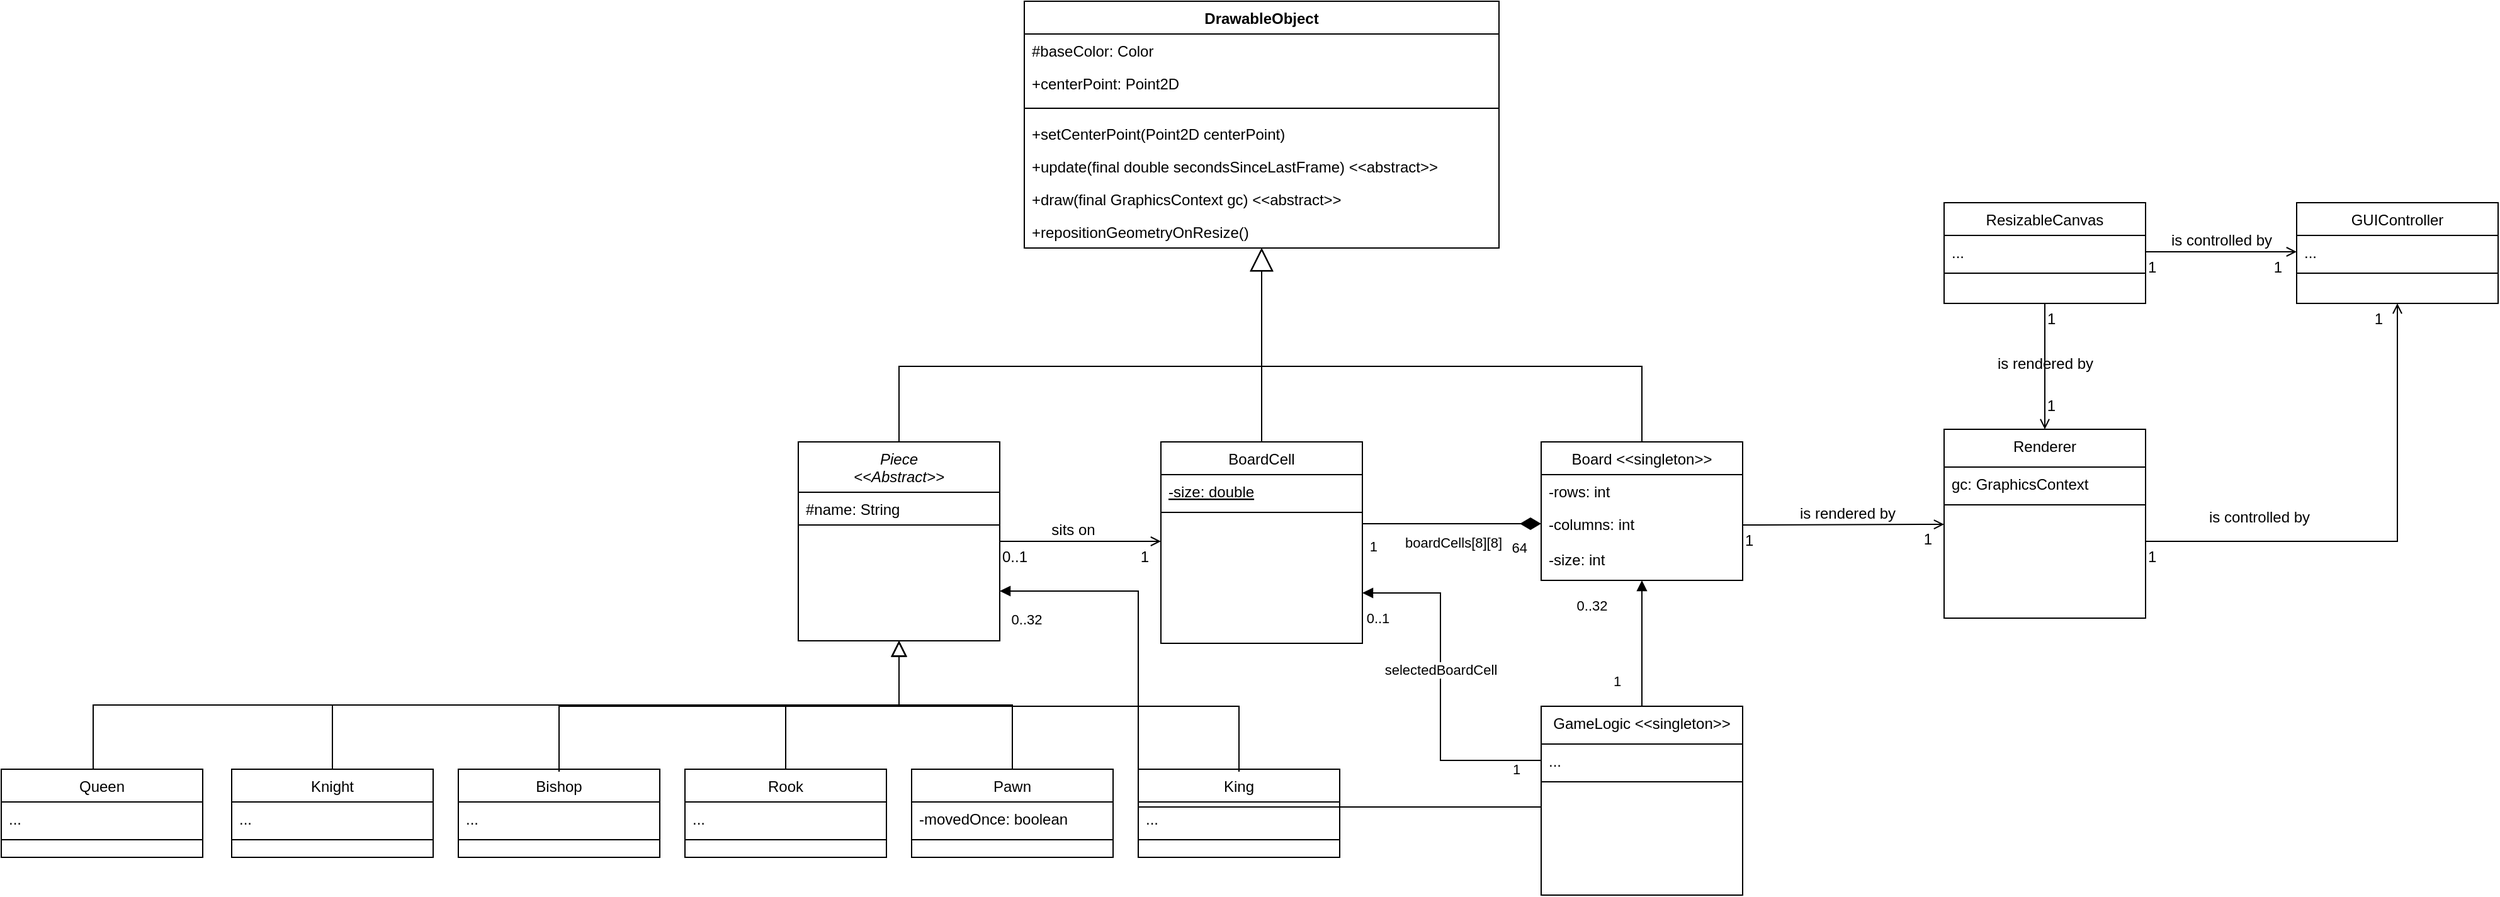 <mxfile version="13.9.9" type="device"><diagram id="C5RBs43oDa-KdzZeNtuy" name="Page-1"><mxGraphModel dx="2249" dy="1991" grid="1" gridSize="10" guides="1" tooltips="1" connect="1" arrows="1" fold="1" page="1" pageScale="1" pageWidth="827" pageHeight="1169" math="0" shadow="0"><root><mxCell id="WIyWlLk6GJQsqaUBKTNV-0"/><mxCell id="WIyWlLk6GJQsqaUBKTNV-1" parent="WIyWlLk6GJQsqaUBKTNV-0"/><mxCell id="zkfFHV4jXpPFQw0GAbJ--0" value="Piece &#10;&lt;&lt;Abstract&gt;&gt;" style="swimlane;fontStyle=2;align=center;verticalAlign=top;childLayout=stackLayout;horizontal=1;startSize=40;horizontalStack=0;resizeParent=1;resizeLast=0;collapsible=1;marginBottom=0;rounded=0;shadow=0;strokeWidth=1;" parent="WIyWlLk6GJQsqaUBKTNV-1" vertex="1"><mxGeometry x="220" y="120" width="160" height="158" as="geometry"><mxRectangle x="230" y="140" width="160" height="26" as="alternateBounds"/></mxGeometry></mxCell><mxCell id="zkfFHV4jXpPFQw0GAbJ--1" value="#name: String" style="text;align=left;verticalAlign=top;spacingLeft=4;spacingRight=4;overflow=hidden;rotatable=0;points=[[0,0.5],[1,0.5]];portConstraint=eastwest;" parent="zkfFHV4jXpPFQw0GAbJ--0" vertex="1"><mxGeometry y="40" width="160" height="22" as="geometry"/></mxCell><mxCell id="zkfFHV4jXpPFQw0GAbJ--4" value="" style="line;html=1;strokeWidth=1;align=left;verticalAlign=middle;spacingTop=-1;spacingLeft=3;spacingRight=3;rotatable=0;labelPosition=right;points=[];portConstraint=eastwest;" parent="zkfFHV4jXpPFQw0GAbJ--0" vertex="1"><mxGeometry y="62" width="160" height="8" as="geometry"/></mxCell><mxCell id="zkfFHV4jXpPFQw0GAbJ--12" value="" style="endArrow=block;endSize=10;endFill=0;shadow=0;strokeWidth=1;rounded=0;edgeStyle=elbowEdgeStyle;elbow=vertical;exitX=0.5;exitY=0;exitDx=0;exitDy=0;entryX=0.5;entryY=1;entryDx=0;entryDy=0;" parent="WIyWlLk6GJQsqaUBKTNV-1" source="e4sipCeBnotGjFMHVq3c-21" target="zkfFHV4jXpPFQw0GAbJ--0" edge="1"><mxGeometry width="160" relative="1" as="geometry"><mxPoint x="200" y="380" as="sourcePoint"/><mxPoint x="380" y="300" as="targetPoint"/></mxGeometry></mxCell><mxCell id="zkfFHV4jXpPFQw0GAbJ--13" value="Pawn" style="swimlane;fontStyle=0;align=center;verticalAlign=top;childLayout=stackLayout;horizontal=1;startSize=26;horizontalStack=0;resizeParent=1;resizeLast=0;collapsible=1;marginBottom=0;rounded=0;shadow=0;strokeWidth=1;" parent="WIyWlLk6GJQsqaUBKTNV-1" vertex="1"><mxGeometry x="310" y="380" width="160" height="70" as="geometry"><mxRectangle x="340" y="380" width="170" height="26" as="alternateBounds"/></mxGeometry></mxCell><mxCell id="zkfFHV4jXpPFQw0GAbJ--14" value="-movedOnce: boolean" style="text;align=left;verticalAlign=top;spacingLeft=4;spacingRight=4;overflow=hidden;rotatable=0;points=[[0,0.5],[1,0.5]];portConstraint=eastwest;" parent="zkfFHV4jXpPFQw0GAbJ--13" vertex="1"><mxGeometry y="26" width="160" height="26" as="geometry"/></mxCell><mxCell id="zkfFHV4jXpPFQw0GAbJ--15" value="" style="line;html=1;strokeWidth=1;align=left;verticalAlign=middle;spacingTop=-1;spacingLeft=3;spacingRight=3;rotatable=0;labelPosition=right;points=[];portConstraint=eastwest;" parent="zkfFHV4jXpPFQw0GAbJ--13" vertex="1"><mxGeometry y="52" width="160" height="8" as="geometry"/></mxCell><mxCell id="zkfFHV4jXpPFQw0GAbJ--16" value="" style="endArrow=block;endSize=10;endFill=0;shadow=0;strokeWidth=1;rounded=0;edgeStyle=elbowEdgeStyle;elbow=vertical;" parent="WIyWlLk6GJQsqaUBKTNV-1" source="zkfFHV4jXpPFQw0GAbJ--13" target="zkfFHV4jXpPFQw0GAbJ--0" edge="1"><mxGeometry width="160" relative="1" as="geometry"><mxPoint x="210" y="393" as="sourcePoint"/><mxPoint x="310" y="291" as="targetPoint"/></mxGeometry></mxCell><mxCell id="zkfFHV4jXpPFQw0GAbJ--17" value="BoardCell" style="swimlane;fontStyle=0;align=center;verticalAlign=top;childLayout=stackLayout;horizontal=1;startSize=26;horizontalStack=0;resizeParent=1;resizeLast=0;collapsible=1;marginBottom=0;rounded=0;shadow=0;strokeWidth=1;" parent="WIyWlLk6GJQsqaUBKTNV-1" vertex="1"><mxGeometry x="508" y="120" width="160" height="160" as="geometry"><mxRectangle x="508" y="120" width="160" height="26" as="alternateBounds"/></mxGeometry></mxCell><mxCell id="tJk98BJEWAHccmxjgt7--0" value="-size: double" style="text;align=left;verticalAlign=top;spacingLeft=4;spacingRight=4;overflow=hidden;rotatable=0;points=[[0,0.5],[1,0.5]];portConstraint=eastwest;fontStyle=4" parent="zkfFHV4jXpPFQw0GAbJ--17" vertex="1"><mxGeometry y="26" width="160" height="26" as="geometry"/></mxCell><mxCell id="zkfFHV4jXpPFQw0GAbJ--23" value="" style="line;html=1;strokeWidth=1;align=left;verticalAlign=middle;spacingTop=-1;spacingLeft=3;spacingRight=3;rotatable=0;labelPosition=right;points=[];portConstraint=eastwest;" parent="zkfFHV4jXpPFQw0GAbJ--17" vertex="1"><mxGeometry y="52" width="160" height="8" as="geometry"/></mxCell><mxCell id="zkfFHV4jXpPFQw0GAbJ--26" value="" style="endArrow=open;shadow=0;strokeWidth=1;rounded=0;endFill=1;edgeStyle=elbowEdgeStyle;elbow=vertical;" parent="WIyWlLk6GJQsqaUBKTNV-1" source="zkfFHV4jXpPFQw0GAbJ--0" target="zkfFHV4jXpPFQw0GAbJ--17" edge="1"><mxGeometry x="0.5" y="41" relative="1" as="geometry"><mxPoint x="380" y="192" as="sourcePoint"/><mxPoint x="540" y="192" as="targetPoint"/><mxPoint x="-40" y="32" as="offset"/></mxGeometry></mxCell><mxCell id="zkfFHV4jXpPFQw0GAbJ--27" value="0..1" style="resizable=0;align=left;verticalAlign=bottom;labelBackgroundColor=none;fontSize=12;" parent="zkfFHV4jXpPFQw0GAbJ--26" connectable="0" vertex="1"><mxGeometry x="-1" relative="1" as="geometry"><mxPoint y="21" as="offset"/></mxGeometry></mxCell><mxCell id="zkfFHV4jXpPFQw0GAbJ--28" value="1" style="resizable=0;align=right;verticalAlign=bottom;labelBackgroundColor=none;fontSize=12;" parent="zkfFHV4jXpPFQw0GAbJ--26" connectable="0" vertex="1"><mxGeometry x="1" relative="1" as="geometry"><mxPoint x="-8" y="21" as="offset"/></mxGeometry></mxCell><mxCell id="zkfFHV4jXpPFQw0GAbJ--29" value="sits on" style="text;html=1;resizable=0;points=[];;align=center;verticalAlign=middle;labelBackgroundColor=none;rounded=0;shadow=0;strokeWidth=1;fontSize=12;" parent="zkfFHV4jXpPFQw0GAbJ--26" vertex="1" connectable="0"><mxGeometry x="0.5" y="49" relative="1" as="geometry"><mxPoint x="-38" y="40" as="offset"/></mxGeometry></mxCell><mxCell id="e4sipCeBnotGjFMHVq3c-2" value="Board &lt;&lt;singleton&gt;&gt;" style="swimlane;fontStyle=0;align=center;verticalAlign=top;childLayout=stackLayout;horizontal=1;startSize=26;horizontalStack=0;resizeParent=1;resizeParentMax=0;resizeLast=0;collapsible=1;marginBottom=0;" parent="WIyWlLk6GJQsqaUBKTNV-1" vertex="1"><mxGeometry x="810" y="120" width="160" height="110" as="geometry"><mxRectangle x="720" y="120" width="80" height="30" as="alternateBounds"/></mxGeometry></mxCell><mxCell id="e4sipCeBnotGjFMHVq3c-3" value="-rows: int" style="text;strokeColor=none;fillColor=none;align=left;verticalAlign=top;spacingLeft=4;spacingRight=4;overflow=hidden;rotatable=0;points=[[0,0.5],[1,0.5]];portConstraint=eastwest;" parent="e4sipCeBnotGjFMHVq3c-2" vertex="1"><mxGeometry y="26" width="160" height="26" as="geometry"/></mxCell><mxCell id="e4sipCeBnotGjFMHVq3c-7" value="-columns: int" style="text;strokeColor=none;fillColor=none;align=left;verticalAlign=top;spacingLeft=4;spacingRight=4;overflow=hidden;rotatable=0;points=[[0,0.5],[1,0.5]];portConstraint=eastwest;" parent="e4sipCeBnotGjFMHVq3c-2" vertex="1"><mxGeometry y="52" width="160" height="28" as="geometry"/></mxCell><mxCell id="FjqEkyVxUb3CSeLvZG4e-0" value="-size: int" style="text;strokeColor=none;fillColor=none;align=left;verticalAlign=top;spacingLeft=4;spacingRight=4;overflow=hidden;rotatable=0;points=[[0,0.5],[1,0.5]];portConstraint=eastwest;" parent="e4sipCeBnotGjFMHVq3c-2" vertex="1"><mxGeometry y="80" width="160" height="30" as="geometry"/></mxCell><mxCell id="e4sipCeBnotGjFMHVq3c-8" value="boardCells[8][8]" style="endArrow=none;html=1;endSize=12;startArrow=diamondThin;startSize=14;startFill=1;edgeStyle=orthogonalEdgeStyle;entryX=1;entryY=0.5;entryDx=0;entryDy=0;rounded=0;endFill=0;" parent="WIyWlLk6GJQsqaUBKTNV-1" edge="1"><mxGeometry x="-0.014" y="15" relative="1" as="geometry"><mxPoint x="810" y="185" as="sourcePoint"/><mxPoint x="668" y="185" as="targetPoint"/><mxPoint as="offset"/></mxGeometry></mxCell><mxCell id="e4sipCeBnotGjFMHVq3c-10" value="1" style="edgeLabel;resizable=0;html=1;align=right;verticalAlign=top;" parent="e4sipCeBnotGjFMHVq3c-8" connectable="0" vertex="1"><mxGeometry x="1" relative="1" as="geometry"><mxPoint x="12" y="5" as="offset"/></mxGeometry></mxCell><mxCell id="e4sipCeBnotGjFMHVq3c-11" value="64" style="edgeLabel;resizable=0;html=1;align=right;verticalAlign=top;" parent="WIyWlLk6GJQsqaUBKTNV-1" connectable="0" vertex="1"><mxGeometry x="690" y="200" as="geometry"><mxPoint x="109" y="-9" as="offset"/></mxGeometry></mxCell><mxCell id="e4sipCeBnotGjFMHVq3c-14" value="" style="endArrow=block;endSize=16;endFill=0;html=1;rounded=0;exitX=0.5;exitY=0;exitDx=0;exitDy=0;entryX=0.5;entryY=1;entryDx=0;entryDy=0;" parent="WIyWlLk6GJQsqaUBKTNV-1" source="zkfFHV4jXpPFQw0GAbJ--17" target="FjqEkyVxUb3CSeLvZG4e-1" edge="1"><mxGeometry width="160" relative="1" as="geometry"><mxPoint x="550" y="50" as="sourcePoint"/><mxPoint x="588" y="-30" as="targetPoint"/><Array as="points"><mxPoint x="588" y="70"/></Array></mxGeometry></mxCell><mxCell id="e4sipCeBnotGjFMHVq3c-15" value="" style="endArrow=block;endSize=16;endFill=0;html=1;rounded=0;exitX=0.5;exitY=0;exitDx=0;exitDy=0;entryX=0.5;entryY=1;entryDx=0;entryDy=0;" parent="WIyWlLk6GJQsqaUBKTNV-1" source="e4sipCeBnotGjFMHVq3c-2" target="FjqEkyVxUb3CSeLvZG4e-1" edge="1"><mxGeometry x="-0.052" width="160" relative="1" as="geometry"><mxPoint x="598" y="130" as="sourcePoint"/><mxPoint x="590" y="-30" as="targetPoint"/><Array as="points"><mxPoint x="890" y="60"/><mxPoint x="588" y="60"/></Array><mxPoint as="offset"/></mxGeometry></mxCell><mxCell id="e4sipCeBnotGjFMHVq3c-17" value="" style="endArrow=block;endSize=16;endFill=0;html=1;rounded=0;exitX=0.5;exitY=0;exitDx=0;exitDy=0;entryX=0.5;entryY=1;entryDx=0;entryDy=0;" parent="WIyWlLk6GJQsqaUBKTNV-1" source="zkfFHV4jXpPFQw0GAbJ--0" target="FjqEkyVxUb3CSeLvZG4e-1" edge="1"><mxGeometry x="-0.052" width="160" relative="1" as="geometry"><mxPoint x="290" y="80" as="sourcePoint"/><mxPoint x="588" y="-30" as="targetPoint"/><Array as="points"><mxPoint x="300" y="60"/><mxPoint x="588" y="60"/></Array><mxPoint as="offset"/></mxGeometry></mxCell><mxCell id="e4sipCeBnotGjFMHVq3c-21" value="Rook" style="swimlane;fontStyle=0;align=center;verticalAlign=top;childLayout=stackLayout;horizontal=1;startSize=26;horizontalStack=0;resizeParent=1;resizeLast=0;collapsible=1;marginBottom=0;rounded=0;shadow=0;strokeWidth=1;" parent="WIyWlLk6GJQsqaUBKTNV-1" vertex="1"><mxGeometry x="130" y="380" width="160" height="70" as="geometry"><mxRectangle x="340" y="380" width="170" height="26" as="alternateBounds"/></mxGeometry></mxCell><mxCell id="e4sipCeBnotGjFMHVq3c-22" value="..." style="text;align=left;verticalAlign=top;spacingLeft=4;spacingRight=4;overflow=hidden;rotatable=0;points=[[0,0.5],[1,0.5]];portConstraint=eastwest;" parent="e4sipCeBnotGjFMHVq3c-21" vertex="1"><mxGeometry y="26" width="160" height="26" as="geometry"/></mxCell><mxCell id="e4sipCeBnotGjFMHVq3c-23" value="" style="line;html=1;strokeWidth=1;align=left;verticalAlign=middle;spacingTop=-1;spacingLeft=3;spacingRight=3;rotatable=0;labelPosition=right;points=[];portConstraint=eastwest;" parent="e4sipCeBnotGjFMHVq3c-21" vertex="1"><mxGeometry y="52" width="160" height="8" as="geometry"/></mxCell><mxCell id="FjqEkyVxUb3CSeLvZG4e-1" value="DrawableObject" style="swimlane;fontStyle=1;align=center;verticalAlign=top;childLayout=stackLayout;horizontal=1;startSize=26;horizontalStack=0;resizeParent=1;resizeParentMax=0;resizeLast=0;collapsible=1;marginBottom=0;" parent="WIyWlLk6GJQsqaUBKTNV-1" vertex="1"><mxGeometry x="399.5" y="-230" width="377" height="196" as="geometry"><mxRectangle x="720" y="120" width="80" height="30" as="alternateBounds"/></mxGeometry></mxCell><mxCell id="FjqEkyVxUb3CSeLvZG4e-2" value="#baseColor: Color" style="text;strokeColor=none;fillColor=none;align=left;verticalAlign=top;spacingLeft=4;spacingRight=4;overflow=hidden;rotatable=0;points=[[0,0.5],[1,0.5]];portConstraint=eastwest;" parent="FjqEkyVxUb3CSeLvZG4e-1" vertex="1"><mxGeometry y="26" width="377" height="26" as="geometry"/></mxCell><mxCell id="FjqEkyVxUb3CSeLvZG4e-7" value="+centerPoint: Point2D" style="text;strokeColor=none;fillColor=none;align=left;verticalAlign=top;spacingLeft=4;spacingRight=4;overflow=hidden;rotatable=0;points=[[0,0.5],[1,0.5]];portConstraint=eastwest;" parent="FjqEkyVxUb3CSeLvZG4e-1" vertex="1"><mxGeometry y="52" width="377" height="26" as="geometry"/></mxCell><mxCell id="FjqEkyVxUb3CSeLvZG4e-6" value="" style="line;strokeWidth=1;fillColor=none;align=left;verticalAlign=middle;spacingTop=-1;spacingLeft=3;spacingRight=3;rotatable=0;labelPosition=right;points=[];portConstraint=eastwest;strokeColor=inherit;" parent="FjqEkyVxUb3CSeLvZG4e-1" vertex="1"><mxGeometry y="78" width="377" height="14" as="geometry"/></mxCell><mxCell id="2lptloFjQLwmeMQyoOfx-1" value="+setCenterPoint(Point2D centerPoint)" style="text;strokeColor=none;fillColor=none;align=left;verticalAlign=top;spacingLeft=4;spacingRight=4;overflow=hidden;rotatable=0;points=[[0,0.5],[1,0.5]];portConstraint=eastwest;" parent="FjqEkyVxUb3CSeLvZG4e-1" vertex="1"><mxGeometry y="92" width="377" height="26" as="geometry"/></mxCell><mxCell id="2lptloFjQLwmeMQyoOfx-2" value="+update(final double secondsSinceLastFrame) &lt;&lt;abstract&gt;&gt;" style="text;strokeColor=none;fillColor=none;align=left;verticalAlign=top;spacingLeft=4;spacingRight=4;overflow=hidden;rotatable=0;points=[[0,0.5],[1,0.5]];portConstraint=eastwest;" parent="FjqEkyVxUb3CSeLvZG4e-1" vertex="1"><mxGeometry y="118" width="377" height="26" as="geometry"/></mxCell><mxCell id="2lptloFjQLwmeMQyoOfx-4" value="+draw(final GraphicsContext gc) &lt;&lt;abstract&gt;&gt;" style="text;strokeColor=none;fillColor=none;align=left;verticalAlign=top;spacingLeft=4;spacingRight=4;overflow=hidden;rotatable=0;points=[[0,0.5],[1,0.5]];portConstraint=eastwest;" parent="FjqEkyVxUb3CSeLvZG4e-1" vertex="1"><mxGeometry y="144" width="377" height="26" as="geometry"/></mxCell><mxCell id="2lptloFjQLwmeMQyoOfx-5" value="+repositionGeometryOnResize()" style="text;strokeColor=none;fillColor=none;align=left;verticalAlign=top;spacingLeft=4;spacingRight=4;overflow=hidden;rotatable=0;points=[[0,0.5],[1,0.5]];portConstraint=eastwest;" parent="FjqEkyVxUb3CSeLvZG4e-1" vertex="1"><mxGeometry y="170" width="377" height="26" as="geometry"/></mxCell><mxCell id="FjqEkyVxUb3CSeLvZG4e-15" value="Renderer" style="swimlane;fontStyle=0;align=center;verticalAlign=top;childLayout=stackLayout;horizontal=1;startSize=30;horizontalStack=0;resizeParent=1;resizeLast=0;collapsible=1;marginBottom=0;rounded=0;shadow=0;strokeWidth=1;" parent="WIyWlLk6GJQsqaUBKTNV-1" vertex="1"><mxGeometry x="1130" y="110" width="160" height="150" as="geometry"><mxRectangle x="508" y="120" width="160" height="26" as="alternateBounds"/></mxGeometry></mxCell><mxCell id="FjqEkyVxUb3CSeLvZG4e-16" value="gc: GraphicsContext" style="text;align=left;verticalAlign=top;spacingLeft=4;spacingRight=4;overflow=hidden;rotatable=0;points=[[0,0.5],[1,0.5]];portConstraint=eastwest;" parent="FjqEkyVxUb3CSeLvZG4e-15" vertex="1"><mxGeometry y="30" width="160" height="26" as="geometry"/></mxCell><mxCell id="FjqEkyVxUb3CSeLvZG4e-19" value="" style="line;html=1;strokeWidth=1;align=left;verticalAlign=middle;spacingTop=-1;spacingLeft=3;spacingRight=3;rotatable=0;labelPosition=right;points=[];portConstraint=eastwest;" parent="FjqEkyVxUb3CSeLvZG4e-15" vertex="1"><mxGeometry y="56" width="160" height="8" as="geometry"/></mxCell><mxCell id="FjqEkyVxUb3CSeLvZG4e-20" value="" style="endArrow=open;shadow=0;strokeWidth=1;rounded=0;endFill=1;edgeStyle=elbowEdgeStyle;elbow=vertical;exitX=1;exitY=0.5;exitDx=0;exitDy=0;entryX=0;entryY=0.5;entryDx=0;entryDy=0;" parent="WIyWlLk6GJQsqaUBKTNV-1" source="e4sipCeBnotGjFMHVq3c-7" target="FjqEkyVxUb3CSeLvZG4e-15" edge="1"><mxGeometry x="0.5" y="41" relative="1" as="geometry"><mxPoint x="970" y="180" as="sourcePoint"/><mxPoint x="1080" y="160" as="targetPoint"/><mxPoint x="-40" y="32" as="offset"/></mxGeometry></mxCell><mxCell id="FjqEkyVxUb3CSeLvZG4e-21" value="1" style="resizable=0;align=left;verticalAlign=bottom;labelBackgroundColor=none;fontSize=12;" parent="FjqEkyVxUb3CSeLvZG4e-20" connectable="0" vertex="1"><mxGeometry x="-1" relative="1" as="geometry"><mxPoint y="21" as="offset"/></mxGeometry></mxCell><mxCell id="FjqEkyVxUb3CSeLvZG4e-22" value="1" style="resizable=0;align=right;verticalAlign=bottom;labelBackgroundColor=none;fontSize=12;" parent="FjqEkyVxUb3CSeLvZG4e-20" connectable="0" vertex="1"><mxGeometry x="1" relative="1" as="geometry"><mxPoint x="-8" y="21" as="offset"/></mxGeometry></mxCell><mxCell id="FjqEkyVxUb3CSeLvZG4e-23" value="is rendered by" style="text;html=1;resizable=0;points=[];;align=center;verticalAlign=middle;labelBackgroundColor=none;rounded=0;shadow=0;strokeWidth=1;fontSize=12;" parent="FjqEkyVxUb3CSeLvZG4e-20" vertex="1" connectable="0"><mxGeometry x="0.5" y="49" relative="1" as="geometry"><mxPoint x="-38" y="40" as="offset"/></mxGeometry></mxCell><mxCell id="FjqEkyVxUb3CSeLvZG4e-24" value="ResizableCanvas" style="swimlane;fontStyle=0;align=center;verticalAlign=top;childLayout=stackLayout;horizontal=1;startSize=26;horizontalStack=0;resizeParent=1;resizeLast=0;collapsible=1;marginBottom=0;rounded=0;shadow=0;strokeWidth=1;" parent="WIyWlLk6GJQsqaUBKTNV-1" vertex="1"><mxGeometry x="1130" y="-70" width="160" height="80" as="geometry"><mxRectangle x="508" y="120" width="160" height="26" as="alternateBounds"/></mxGeometry></mxCell><mxCell id="FjqEkyVxUb3CSeLvZG4e-25" value="..." style="text;align=left;verticalAlign=top;spacingLeft=4;spacingRight=4;overflow=hidden;rotatable=0;points=[[0,0.5],[1,0.5]];portConstraint=eastwest;" parent="FjqEkyVxUb3CSeLvZG4e-24" vertex="1"><mxGeometry y="26" width="160" height="26" as="geometry"/></mxCell><mxCell id="FjqEkyVxUb3CSeLvZG4e-26" value="" style="line;html=1;strokeWidth=1;align=left;verticalAlign=middle;spacingTop=-1;spacingLeft=3;spacingRight=3;rotatable=0;labelPosition=right;points=[];portConstraint=eastwest;" parent="FjqEkyVxUb3CSeLvZG4e-24" vertex="1"><mxGeometry y="52" width="160" height="8" as="geometry"/></mxCell><mxCell id="FjqEkyVxUb3CSeLvZG4e-27" value="" style="endArrow=open;shadow=0;strokeWidth=1;rounded=0;endFill=1;edgeStyle=elbowEdgeStyle;elbow=vertical;exitX=0.5;exitY=1;exitDx=0;exitDy=0;entryX=0.5;entryY=0;entryDx=0;entryDy=0;" parent="WIyWlLk6GJQsqaUBKTNV-1" source="FjqEkyVxUb3CSeLvZG4e-24" target="FjqEkyVxUb3CSeLvZG4e-15" edge="1"><mxGeometry x="0.5" y="41" relative="1" as="geometry"><mxPoint x="960" y="20" as="sourcePoint"/><mxPoint x="1120" y="20" as="targetPoint"/><mxPoint x="-40" y="32" as="offset"/></mxGeometry></mxCell><mxCell id="FjqEkyVxUb3CSeLvZG4e-28" value="1" style="resizable=0;align=left;verticalAlign=bottom;labelBackgroundColor=none;fontSize=12;" parent="FjqEkyVxUb3CSeLvZG4e-27" connectable="0" vertex="1"><mxGeometry x="-1" relative="1" as="geometry"><mxPoint y="21" as="offset"/></mxGeometry></mxCell><mxCell id="FjqEkyVxUb3CSeLvZG4e-29" value="1" style="resizable=0;align=right;verticalAlign=bottom;labelBackgroundColor=none;fontSize=12;" parent="FjqEkyVxUb3CSeLvZG4e-27" connectable="0" vertex="1"><mxGeometry x="1" relative="1" as="geometry"><mxPoint x="10" y="-10" as="offset"/></mxGeometry></mxCell><mxCell id="FjqEkyVxUb3CSeLvZG4e-30" value="is rendered by" style="text;html=1;resizable=0;points=[];;align=center;verticalAlign=middle;labelBackgroundColor=none;rounded=0;shadow=0;strokeWidth=1;fontSize=12;" parent="FjqEkyVxUb3CSeLvZG4e-27" vertex="1" connectable="0"><mxGeometry x="0.5" y="49" relative="1" as="geometry"><mxPoint x="-49" y="-27" as="offset"/></mxGeometry></mxCell><mxCell id="FjqEkyVxUb3CSeLvZG4e-31" value="GUIController" style="swimlane;fontStyle=0;align=center;verticalAlign=top;childLayout=stackLayout;horizontal=1;startSize=26;horizontalStack=0;resizeParent=1;resizeLast=0;collapsible=1;marginBottom=0;rounded=0;shadow=0;strokeWidth=1;" parent="WIyWlLk6GJQsqaUBKTNV-1" vertex="1"><mxGeometry x="1410" y="-70" width="160" height="80" as="geometry"><mxRectangle x="508" y="120" width="160" height="26" as="alternateBounds"/></mxGeometry></mxCell><mxCell id="FjqEkyVxUb3CSeLvZG4e-32" value="..." style="text;align=left;verticalAlign=top;spacingLeft=4;spacingRight=4;overflow=hidden;rotatable=0;points=[[0,0.5],[1,0.5]];portConstraint=eastwest;" parent="FjqEkyVxUb3CSeLvZG4e-31" vertex="1"><mxGeometry y="26" width="160" height="26" as="geometry"/></mxCell><mxCell id="FjqEkyVxUb3CSeLvZG4e-33" value="" style="line;html=1;strokeWidth=1;align=left;verticalAlign=middle;spacingTop=-1;spacingLeft=3;spacingRight=3;rotatable=0;labelPosition=right;points=[];portConstraint=eastwest;" parent="FjqEkyVxUb3CSeLvZG4e-31" vertex="1"><mxGeometry y="52" width="160" height="8" as="geometry"/></mxCell><mxCell id="FjqEkyVxUb3CSeLvZG4e-34" value="" style="endArrow=open;shadow=0;strokeWidth=1;rounded=0;endFill=1;edgeStyle=elbowEdgeStyle;elbow=vertical;exitX=1;exitY=0.5;exitDx=0;exitDy=0;entryX=0;entryY=0.5;entryDx=0;entryDy=0;" parent="WIyWlLk6GJQsqaUBKTNV-1" source="FjqEkyVxUb3CSeLvZG4e-25" target="FjqEkyVxUb3CSeLvZG4e-32" edge="1"><mxGeometry x="0.5" y="41" relative="1" as="geometry"><mxPoint x="1360" y="-10" as="sourcePoint"/><mxPoint x="1360" y="90" as="targetPoint"/><mxPoint x="-40" y="32" as="offset"/></mxGeometry></mxCell><mxCell id="FjqEkyVxUb3CSeLvZG4e-35" value="1" style="resizable=0;align=left;verticalAlign=bottom;labelBackgroundColor=none;fontSize=12;" parent="FjqEkyVxUb3CSeLvZG4e-34" connectable="0" vertex="1"><mxGeometry x="-1" relative="1" as="geometry"><mxPoint y="21" as="offset"/></mxGeometry></mxCell><mxCell id="FjqEkyVxUb3CSeLvZG4e-36" value="1" style="resizable=0;align=right;verticalAlign=bottom;labelBackgroundColor=none;fontSize=12;" parent="FjqEkyVxUb3CSeLvZG4e-34" connectable="0" vertex="1"><mxGeometry x="1" relative="1" as="geometry"><mxPoint x="-10" y="21" as="offset"/></mxGeometry></mxCell><mxCell id="FjqEkyVxUb3CSeLvZG4e-37" value="is controlled by" style="text;html=1;resizable=0;points=[];;align=center;verticalAlign=middle;labelBackgroundColor=none;rounded=0;shadow=0;strokeWidth=1;fontSize=12;" parent="FjqEkyVxUb3CSeLvZG4e-34" vertex="1" connectable="0"><mxGeometry x="0.5" y="49" relative="1" as="geometry"><mxPoint x="-30" y="40" as="offset"/></mxGeometry></mxCell><mxCell id="FjqEkyVxUb3CSeLvZG4e-38" value="" style="endArrow=open;shadow=0;strokeWidth=1;rounded=0;endFill=1;edgeStyle=elbowEdgeStyle;elbow=vertical;exitX=1;exitY=0.5;exitDx=0;exitDy=0;entryX=0.5;entryY=1;entryDx=0;entryDy=0;" parent="WIyWlLk6GJQsqaUBKTNV-1" target="FjqEkyVxUb3CSeLvZG4e-31" edge="1"><mxGeometry x="0.5" y="41" relative="1" as="geometry"><mxPoint x="1290" y="199" as="sourcePoint"/><mxPoint x="1410" y="199" as="targetPoint"/><mxPoint x="-40" y="32" as="offset"/><Array as="points"><mxPoint x="1370" y="199"/></Array></mxGeometry></mxCell><mxCell id="FjqEkyVxUb3CSeLvZG4e-39" value="1" style="resizable=0;align=left;verticalAlign=bottom;labelBackgroundColor=none;fontSize=12;" parent="FjqEkyVxUb3CSeLvZG4e-38" connectable="0" vertex="1"><mxGeometry x="-1" relative="1" as="geometry"><mxPoint y="21" as="offset"/></mxGeometry></mxCell><mxCell id="FjqEkyVxUb3CSeLvZG4e-40" value="1" style="resizable=0;align=right;verticalAlign=bottom;labelBackgroundColor=none;fontSize=12;" parent="FjqEkyVxUb3CSeLvZG4e-38" connectable="0" vertex="1"><mxGeometry x="1" relative="1" as="geometry"><mxPoint x="-10" y="21" as="offset"/></mxGeometry></mxCell><mxCell id="FjqEkyVxUb3CSeLvZG4e-41" value="is controlled by" style="text;html=1;resizable=0;points=[];;align=center;verticalAlign=middle;labelBackgroundColor=none;rounded=0;shadow=0;strokeWidth=1;fontSize=12;" parent="FjqEkyVxUb3CSeLvZG4e-38" vertex="1" connectable="0"><mxGeometry x="0.5" y="49" relative="1" as="geometry"><mxPoint x="-61" y="73" as="offset"/></mxGeometry></mxCell><mxCell id="tJk98BJEWAHccmxjgt7--2" value="GameLogic &lt;&lt;singleton&gt;&gt;" style="swimlane;fontStyle=0;align=center;verticalAlign=top;childLayout=stackLayout;horizontal=1;startSize=30;horizontalStack=0;resizeParent=1;resizeLast=0;collapsible=1;marginBottom=0;rounded=0;shadow=0;strokeWidth=1;" parent="WIyWlLk6GJQsqaUBKTNV-1" vertex="1"><mxGeometry x="810" y="330" width="160" height="150" as="geometry"><mxRectangle x="508" y="120" width="160" height="26" as="alternateBounds"/></mxGeometry></mxCell><mxCell id="tJk98BJEWAHccmxjgt7--3" value="..." style="text;align=left;verticalAlign=top;spacingLeft=4;spacingRight=4;overflow=hidden;rotatable=0;points=[[0,0.5],[1,0.5]];portConstraint=eastwest;" parent="tJk98BJEWAHccmxjgt7--2" vertex="1"><mxGeometry y="30" width="160" height="26" as="geometry"/></mxCell><mxCell id="tJk98BJEWAHccmxjgt7--4" value="" style="line;html=1;strokeWidth=1;align=left;verticalAlign=middle;spacingTop=-1;spacingLeft=3;spacingRight=3;rotatable=0;labelPosition=right;points=[];portConstraint=eastwest;" parent="tJk98BJEWAHccmxjgt7--2" vertex="1"><mxGeometry y="56" width="160" height="8" as="geometry"/></mxCell><mxCell id="tJk98BJEWAHccmxjgt7--13" value="" style="endArrow=block;endFill=1;html=1;edgeStyle=orthogonalEdgeStyle;align=left;verticalAlign=top;rounded=0;strokeColor=default;entryX=1;entryY=0.75;entryDx=0;entryDy=0;exitX=0;exitY=0.5;exitDx=0;exitDy=0;" parent="WIyWlLk6GJQsqaUBKTNV-1" source="tJk98BJEWAHccmxjgt7--2" target="zkfFHV4jXpPFQw0GAbJ--0" edge="1"><mxGeometry x="-1" relative="1" as="geometry"><mxPoint x="490" y="414.5" as="sourcePoint"/><mxPoint x="650" y="414.5" as="targetPoint"/><Array as="points"><mxPoint x="810" y="410"/><mxPoint x="490" y="410"/><mxPoint x="490" y="239"/></Array></mxGeometry></mxCell><mxCell id="tJk98BJEWAHccmxjgt7--15" value="0..32" style="edgeLabel;html=1;align=center;verticalAlign=middle;resizable=0;points=[];" parent="tJk98BJEWAHccmxjgt7--13" vertex="1" connectable="0"><mxGeometry x="0.909" relative="1" as="geometry"><mxPoint x="-7" y="22" as="offset"/></mxGeometry></mxCell><mxCell id="tJk98BJEWAHccmxjgt7--17" value="1" style="edgeLabel;html=1;align=center;verticalAlign=middle;resizable=0;points=[];" parent="tJk98BJEWAHccmxjgt7--13" vertex="1" connectable="0"><mxGeometry x="-0.791" y="-4" relative="1" as="geometry"><mxPoint x="38" y="-26" as="offset"/></mxGeometry></mxCell><mxCell id="tJk98BJEWAHccmxjgt7--18" value="" style="endArrow=block;endFill=1;html=1;edgeStyle=orthogonalEdgeStyle;align=left;verticalAlign=top;rounded=0;exitX=0.5;exitY=0;exitDx=0;exitDy=0;" parent="WIyWlLk6GJQsqaUBKTNV-1" source="tJk98BJEWAHccmxjgt7--2" target="e4sipCeBnotGjFMHVq3c-2" edge="1"><mxGeometry x="-1" relative="1" as="geometry"><mxPoint x="1000" y="646.5" as="sourcePoint"/><mxPoint x="570" y="480" as="targetPoint"/><Array as="points"><mxPoint x="890" y="300"/><mxPoint x="890" y="300"/></Array></mxGeometry></mxCell><mxCell id="tJk98BJEWAHccmxjgt7--19" value="0..32" style="edgeLabel;html=1;align=center;verticalAlign=middle;resizable=0;points=[];" parent="tJk98BJEWAHccmxjgt7--18" vertex="1" connectable="0"><mxGeometry x="0.909" relative="1" as="geometry"><mxPoint x="-40" y="15" as="offset"/></mxGeometry></mxCell><mxCell id="tJk98BJEWAHccmxjgt7--20" value="1" style="edgeLabel;html=1;align=center;verticalAlign=middle;resizable=0;points=[];" parent="tJk98BJEWAHccmxjgt7--18" vertex="1" connectable="0"><mxGeometry x="-0.791" y="-4" relative="1" as="geometry"><mxPoint x="-24" y="-10" as="offset"/></mxGeometry></mxCell><mxCell id="2lptloFjQLwmeMQyoOfx-6" value="" style="endArrow=block;endFill=1;html=1;edgeStyle=orthogonalEdgeStyle;align=left;verticalAlign=top;rounded=0;exitX=0;exitY=0.5;exitDx=0;exitDy=0;entryX=1;entryY=0.75;entryDx=0;entryDy=0;" parent="WIyWlLk6GJQsqaUBKTNV-1" source="tJk98BJEWAHccmxjgt7--3" target="zkfFHV4jXpPFQw0GAbJ--17" edge="1"><mxGeometry x="-1" relative="1" as="geometry"><mxPoint x="730" y="370" as="sourcePoint"/><mxPoint x="730" y="270" as="targetPoint"/><Array as="points"><mxPoint x="730" y="373"/><mxPoint x="730" y="240"/></Array></mxGeometry></mxCell><mxCell id="2lptloFjQLwmeMQyoOfx-7" value="0..1" style="edgeLabel;html=1;align=center;verticalAlign=middle;resizable=0;points=[];" parent="2lptloFjQLwmeMQyoOfx-6" vertex="1" connectable="0"><mxGeometry x="0.909" relative="1" as="geometry"><mxPoint x="-1" y="20" as="offset"/></mxGeometry></mxCell><mxCell id="2lptloFjQLwmeMQyoOfx-9" value="selectedBoardCell" style="edgeLabel;html=1;align=center;verticalAlign=middle;resizable=0;points=[];" parent="2lptloFjQLwmeMQyoOfx-6" vertex="1" connectable="0"><mxGeometry x="0.197" y="3" relative="1" as="geometry"><mxPoint x="3" y="12" as="offset"/></mxGeometry></mxCell><mxCell id="n6NVQ_Vn5Y-Xk2IrUCYZ-0" value="Bishop" style="swimlane;fontStyle=0;align=center;verticalAlign=top;childLayout=stackLayout;horizontal=1;startSize=26;horizontalStack=0;resizeParent=1;resizeLast=0;collapsible=1;marginBottom=0;rounded=0;shadow=0;strokeWidth=1;" vertex="1" parent="WIyWlLk6GJQsqaUBKTNV-1"><mxGeometry x="-50" y="380" width="160" height="70" as="geometry"><mxRectangle x="340" y="380" width="170" height="26" as="alternateBounds"/></mxGeometry></mxCell><mxCell id="n6NVQ_Vn5Y-Xk2IrUCYZ-1" value="..." style="text;align=left;verticalAlign=top;spacingLeft=4;spacingRight=4;overflow=hidden;rotatable=0;points=[[0,0.5],[1,0.5]];portConstraint=eastwest;" vertex="1" parent="n6NVQ_Vn5Y-Xk2IrUCYZ-0"><mxGeometry y="26" width="160" height="26" as="geometry"/></mxCell><mxCell id="n6NVQ_Vn5Y-Xk2IrUCYZ-2" value="" style="line;html=1;strokeWidth=1;align=left;verticalAlign=middle;spacingTop=-1;spacingLeft=3;spacingRight=3;rotatable=0;labelPosition=right;points=[];portConstraint=eastwest;" vertex="1" parent="n6NVQ_Vn5Y-Xk2IrUCYZ-0"><mxGeometry y="52" width="160" height="8" as="geometry"/></mxCell><mxCell id="n6NVQ_Vn5Y-Xk2IrUCYZ-3" value="Knight" style="swimlane;fontStyle=0;align=center;verticalAlign=top;childLayout=stackLayout;horizontal=1;startSize=26;horizontalStack=0;resizeParent=1;resizeLast=0;collapsible=1;marginBottom=0;rounded=0;shadow=0;strokeWidth=1;" vertex="1" parent="WIyWlLk6GJQsqaUBKTNV-1"><mxGeometry x="-230" y="380" width="160" height="70" as="geometry"><mxRectangle x="340" y="380" width="170" height="26" as="alternateBounds"/></mxGeometry></mxCell><mxCell id="n6NVQ_Vn5Y-Xk2IrUCYZ-4" value="..." style="text;align=left;verticalAlign=top;spacingLeft=4;spacingRight=4;overflow=hidden;rotatable=0;points=[[0,0.5],[1,0.5]];portConstraint=eastwest;" vertex="1" parent="n6NVQ_Vn5Y-Xk2IrUCYZ-3"><mxGeometry y="26" width="160" height="26" as="geometry"/></mxCell><mxCell id="n6NVQ_Vn5Y-Xk2IrUCYZ-5" value="" style="line;html=1;strokeWidth=1;align=left;verticalAlign=middle;spacingTop=-1;spacingLeft=3;spacingRight=3;rotatable=0;labelPosition=right;points=[];portConstraint=eastwest;" vertex="1" parent="n6NVQ_Vn5Y-Xk2IrUCYZ-3"><mxGeometry y="52" width="160" height="8" as="geometry"/></mxCell><mxCell id="n6NVQ_Vn5Y-Xk2IrUCYZ-6" value="Queen" style="swimlane;fontStyle=0;align=center;verticalAlign=top;childLayout=stackLayout;horizontal=1;startSize=26;horizontalStack=0;resizeParent=1;resizeLast=0;collapsible=1;marginBottom=0;rounded=0;shadow=0;strokeWidth=1;" vertex="1" parent="WIyWlLk6GJQsqaUBKTNV-1"><mxGeometry x="-413" y="380" width="160" height="70" as="geometry"><mxRectangle x="340" y="380" width="170" height="26" as="alternateBounds"/></mxGeometry></mxCell><mxCell id="n6NVQ_Vn5Y-Xk2IrUCYZ-7" value="..." style="text;align=left;verticalAlign=top;spacingLeft=4;spacingRight=4;overflow=hidden;rotatable=0;points=[[0,0.5],[1,0.5]];portConstraint=eastwest;" vertex="1" parent="n6NVQ_Vn5Y-Xk2IrUCYZ-6"><mxGeometry y="26" width="160" height="26" as="geometry"/></mxCell><mxCell id="n6NVQ_Vn5Y-Xk2IrUCYZ-8" value="" style="line;html=1;strokeWidth=1;align=left;verticalAlign=middle;spacingTop=-1;spacingLeft=3;spacingRight=3;rotatable=0;labelPosition=right;points=[];portConstraint=eastwest;" vertex="1" parent="n6NVQ_Vn5Y-Xk2IrUCYZ-6"><mxGeometry y="52" width="160" height="8" as="geometry"/></mxCell><mxCell id="n6NVQ_Vn5Y-Xk2IrUCYZ-9" value="King" style="swimlane;fontStyle=0;align=center;verticalAlign=top;childLayout=stackLayout;horizontal=1;startSize=26;horizontalStack=0;resizeParent=1;resizeLast=0;collapsible=1;marginBottom=0;rounded=0;shadow=0;strokeWidth=1;" vertex="1" parent="WIyWlLk6GJQsqaUBKTNV-1"><mxGeometry x="490" y="380" width="160" height="70" as="geometry"><mxRectangle x="340" y="380" width="170" height="26" as="alternateBounds"/></mxGeometry></mxCell><mxCell id="n6NVQ_Vn5Y-Xk2IrUCYZ-10" value="..." style="text;align=left;verticalAlign=top;spacingLeft=4;spacingRight=4;overflow=hidden;rotatable=0;points=[[0,0.5],[1,0.5]];portConstraint=eastwest;" vertex="1" parent="n6NVQ_Vn5Y-Xk2IrUCYZ-9"><mxGeometry y="26" width="160" height="26" as="geometry"/></mxCell><mxCell id="n6NVQ_Vn5Y-Xk2IrUCYZ-11" value="" style="line;html=1;strokeWidth=1;align=left;verticalAlign=middle;spacingTop=-1;spacingLeft=3;spacingRight=3;rotatable=0;labelPosition=right;points=[];portConstraint=eastwest;" vertex="1" parent="n6NVQ_Vn5Y-Xk2IrUCYZ-9"><mxGeometry y="52" width="160" height="8" as="geometry"/></mxCell><mxCell id="n6NVQ_Vn5Y-Xk2IrUCYZ-12" value="" style="endArrow=block;endSize=10;endFill=0;shadow=0;strokeWidth=1;rounded=0;edgeStyle=elbowEdgeStyle;elbow=vertical;entryX=0.5;entryY=1;entryDx=0;entryDy=0;" edge="1" parent="WIyWlLk6GJQsqaUBKTNV-1" target="zkfFHV4jXpPFQw0GAbJ--0"><mxGeometry width="160" relative="1" as="geometry"><mxPoint x="570" y="382" as="sourcePoint"/><mxPoint x="480" y="280" as="targetPoint"/></mxGeometry></mxCell><mxCell id="n6NVQ_Vn5Y-Xk2IrUCYZ-13" value="" style="endArrow=block;endSize=10;endFill=0;shadow=0;strokeWidth=1;rounded=0;edgeStyle=elbowEdgeStyle;elbow=vertical;exitX=0.5;exitY=0;exitDx=0;exitDy=0;entryX=0.5;entryY=1;entryDx=0;entryDy=0;" edge="1" parent="WIyWlLk6GJQsqaUBKTNV-1" target="zkfFHV4jXpPFQw0GAbJ--0"><mxGeometry width="160" relative="1" as="geometry"><mxPoint x="30" y="382" as="sourcePoint"/><mxPoint x="120" y="280" as="targetPoint"/></mxGeometry></mxCell><mxCell id="n6NVQ_Vn5Y-Xk2IrUCYZ-14" value="" style="endArrow=block;endSize=10;endFill=0;shadow=0;strokeWidth=1;rounded=0;edgeStyle=elbowEdgeStyle;elbow=vertical;exitX=0.5;exitY=0;exitDx=0;exitDy=0;entryX=0.5;entryY=1;entryDx=0;entryDy=0;" edge="1" parent="WIyWlLk6GJQsqaUBKTNV-1" target="zkfFHV4jXpPFQw0GAbJ--0"><mxGeometry width="160" relative="1" as="geometry"><mxPoint x="-150" y="380" as="sourcePoint"/><mxPoint x="260" y="290" as="targetPoint"/></mxGeometry></mxCell><mxCell id="n6NVQ_Vn5Y-Xk2IrUCYZ-15" value="" style="endArrow=block;endSize=10;endFill=0;shadow=0;strokeWidth=1;rounded=0;edgeStyle=elbowEdgeStyle;elbow=vertical;exitX=0.5;exitY=0;exitDx=0;exitDy=0;entryX=0.5;entryY=1;entryDx=0;entryDy=0;" edge="1" parent="WIyWlLk6GJQsqaUBKTNV-1" target="zkfFHV4jXpPFQw0GAbJ--0"><mxGeometry width="160" relative="1" as="geometry"><mxPoint x="-340" y="380" as="sourcePoint"/><mxPoint x="110" y="278" as="targetPoint"/></mxGeometry></mxCell></root></mxGraphModel></diagram></mxfile>